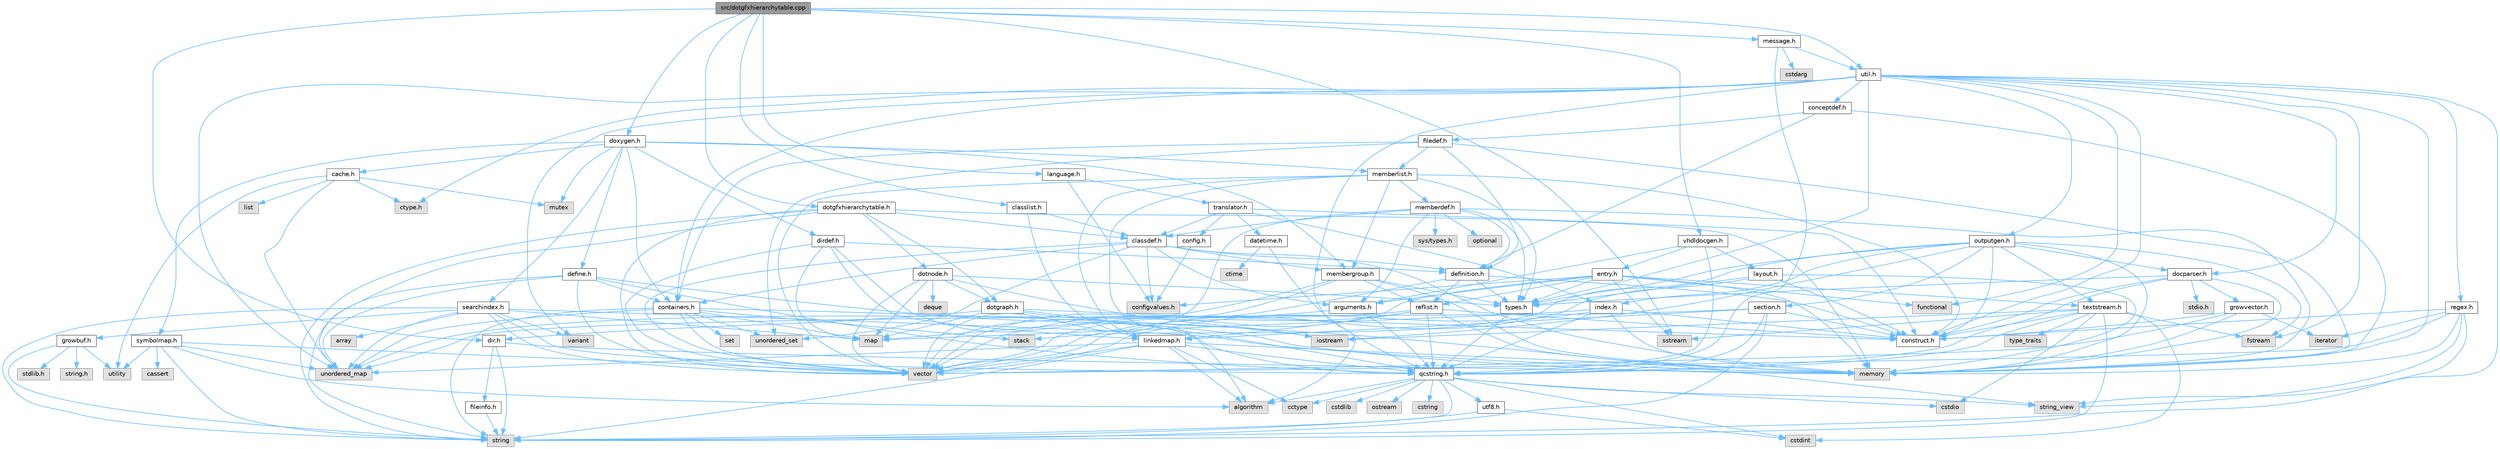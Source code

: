 digraph "src/dotgfxhierarchytable.cpp"
{
 // INTERACTIVE_SVG=YES
 // LATEX_PDF_SIZE
  bgcolor="transparent";
  edge [fontname=Helvetica,fontsize=10,labelfontname=Helvetica,labelfontsize=10];
  node [fontname=Helvetica,fontsize=10,shape=box,height=0.2,width=0.4];
  Node1 [id="Node000001",label="src/dotgfxhierarchytable.cpp",height=0.2,width=0.4,color="gray40", fillcolor="grey60", style="filled", fontcolor="black",tooltip=" "];
  Node1 -> Node2 [id="edge1_Node000001_Node000002",color="steelblue1",style="solid",tooltip=" "];
  Node2 [id="Node000002",label="sstream",height=0.2,width=0.4,color="grey60", fillcolor="#E0E0E0", style="filled",tooltip=" "];
  Node1 -> Node3 [id="edge2_Node000001_Node000003",color="steelblue1",style="solid",tooltip=" "];
  Node3 [id="Node000003",label="dotgfxhierarchytable.h",height=0.2,width=0.4,color="grey40", fillcolor="white", style="filled",URL="$d2/de7/dotgfxhierarchytable_8h.html",tooltip=" "];
  Node3 -> Node4 [id="edge3_Node000003_Node000004",color="steelblue1",style="solid",tooltip=" "];
  Node4 [id="Node000004",label="memory",height=0.2,width=0.4,color="grey60", fillcolor="#E0E0E0", style="filled",tooltip=" "];
  Node3 -> Node5 [id="edge4_Node000003_Node000005",color="steelblue1",style="solid",tooltip=" "];
  Node5 [id="Node000005",label="string",height=0.2,width=0.4,color="grey60", fillcolor="#E0E0E0", style="filled",tooltip=" "];
  Node3 -> Node6 [id="edge5_Node000003_Node000006",color="steelblue1",style="solid",tooltip=" "];
  Node6 [id="Node000006",label="unordered_map",height=0.2,width=0.4,color="grey60", fillcolor="#E0E0E0", style="filled",tooltip=" "];
  Node3 -> Node7 [id="edge6_Node000003_Node000007",color="steelblue1",style="solid",tooltip=" "];
  Node7 [id="Node000007",label="vector",height=0.2,width=0.4,color="grey60", fillcolor="#E0E0E0", style="filled",tooltip=" "];
  Node3 -> Node8 [id="edge7_Node000003_Node000008",color="steelblue1",style="solid",tooltip=" "];
  Node8 [id="Node000008",label="classdef.h",height=0.2,width=0.4,color="grey40", fillcolor="white", style="filled",URL="$d1/da6/classdef_8h.html",tooltip=" "];
  Node8 -> Node4 [id="edge8_Node000008_Node000004",color="steelblue1",style="solid",tooltip=" "];
  Node8 -> Node7 [id="edge9_Node000008_Node000007",color="steelblue1",style="solid",tooltip=" "];
  Node8 -> Node9 [id="edge10_Node000008_Node000009",color="steelblue1",style="solid",tooltip=" "];
  Node9 [id="Node000009",label="unordered_set",height=0.2,width=0.4,color="grey60", fillcolor="#E0E0E0", style="filled",tooltip=" "];
  Node8 -> Node10 [id="edge11_Node000008_Node000010",color="steelblue1",style="solid",tooltip=" "];
  Node10 [id="Node000010",label="containers.h",height=0.2,width=0.4,color="grey40", fillcolor="white", style="filled",URL="$d5/d75/containers_8h.html",tooltip=" "];
  Node10 -> Node7 [id="edge12_Node000010_Node000007",color="steelblue1",style="solid",tooltip=" "];
  Node10 -> Node5 [id="edge13_Node000010_Node000005",color="steelblue1",style="solid",tooltip=" "];
  Node10 -> Node11 [id="edge14_Node000010_Node000011",color="steelblue1",style="solid",tooltip=" "];
  Node11 [id="Node000011",label="string_view",height=0.2,width=0.4,color="grey60", fillcolor="#E0E0E0", style="filled",tooltip=" "];
  Node10 -> Node12 [id="edge15_Node000010_Node000012",color="steelblue1",style="solid",tooltip=" "];
  Node12 [id="Node000012",label="set",height=0.2,width=0.4,color="grey60", fillcolor="#E0E0E0", style="filled",tooltip=" "];
  Node10 -> Node13 [id="edge16_Node000010_Node000013",color="steelblue1",style="solid",tooltip=" "];
  Node13 [id="Node000013",label="map",height=0.2,width=0.4,color="grey60", fillcolor="#E0E0E0", style="filled",tooltip=" "];
  Node10 -> Node9 [id="edge17_Node000010_Node000009",color="steelblue1",style="solid",tooltip=" "];
  Node10 -> Node6 [id="edge18_Node000010_Node000006",color="steelblue1",style="solid",tooltip=" "];
  Node10 -> Node14 [id="edge19_Node000010_Node000014",color="steelblue1",style="solid",tooltip=" "];
  Node14 [id="Node000014",label="stack",height=0.2,width=0.4,color="grey60", fillcolor="#E0E0E0", style="filled",tooltip=" "];
  Node8 -> Node15 [id="edge20_Node000008_Node000015",color="steelblue1",style="solid",tooltip=" "];
  Node15 [id="Node000015",label="definition.h",height=0.2,width=0.4,color="grey40", fillcolor="white", style="filled",URL="$df/da1/definition_8h.html",tooltip=" "];
  Node15 -> Node7 [id="edge21_Node000015_Node000007",color="steelblue1",style="solid",tooltip=" "];
  Node15 -> Node16 [id="edge22_Node000015_Node000016",color="steelblue1",style="solid",tooltip=" "];
  Node16 [id="Node000016",label="types.h",height=0.2,width=0.4,color="grey40", fillcolor="white", style="filled",URL="$d9/d49/types_8h.html",tooltip="This file contains a number of basic enums and types."];
  Node16 -> Node17 [id="edge23_Node000016_Node000017",color="steelblue1",style="solid",tooltip=" "];
  Node17 [id="Node000017",label="qcstring.h",height=0.2,width=0.4,color="grey40", fillcolor="white", style="filled",URL="$d7/d5c/qcstring_8h.html",tooltip=" "];
  Node17 -> Node5 [id="edge24_Node000017_Node000005",color="steelblue1",style="solid",tooltip=" "];
  Node17 -> Node11 [id="edge25_Node000017_Node000011",color="steelblue1",style="solid",tooltip=" "];
  Node17 -> Node18 [id="edge26_Node000017_Node000018",color="steelblue1",style="solid",tooltip=" "];
  Node18 [id="Node000018",label="algorithm",height=0.2,width=0.4,color="grey60", fillcolor="#E0E0E0", style="filled",tooltip=" "];
  Node17 -> Node19 [id="edge27_Node000017_Node000019",color="steelblue1",style="solid",tooltip=" "];
  Node19 [id="Node000019",label="cctype",height=0.2,width=0.4,color="grey60", fillcolor="#E0E0E0", style="filled",tooltip=" "];
  Node17 -> Node20 [id="edge28_Node000017_Node000020",color="steelblue1",style="solid",tooltip=" "];
  Node20 [id="Node000020",label="cstring",height=0.2,width=0.4,color="grey60", fillcolor="#E0E0E0", style="filled",tooltip=" "];
  Node17 -> Node21 [id="edge29_Node000017_Node000021",color="steelblue1",style="solid",tooltip=" "];
  Node21 [id="Node000021",label="cstdio",height=0.2,width=0.4,color="grey60", fillcolor="#E0E0E0", style="filled",tooltip=" "];
  Node17 -> Node22 [id="edge30_Node000017_Node000022",color="steelblue1",style="solid",tooltip=" "];
  Node22 [id="Node000022",label="cstdlib",height=0.2,width=0.4,color="grey60", fillcolor="#E0E0E0", style="filled",tooltip=" "];
  Node17 -> Node23 [id="edge31_Node000017_Node000023",color="steelblue1",style="solid",tooltip=" "];
  Node23 [id="Node000023",label="cstdint",height=0.2,width=0.4,color="grey60", fillcolor="#E0E0E0", style="filled",tooltip=" "];
  Node17 -> Node24 [id="edge32_Node000017_Node000024",color="steelblue1",style="solid",tooltip=" "];
  Node24 [id="Node000024",label="ostream",height=0.2,width=0.4,color="grey60", fillcolor="#E0E0E0", style="filled",tooltip=" "];
  Node17 -> Node25 [id="edge33_Node000017_Node000025",color="steelblue1",style="solid",tooltip=" "];
  Node25 [id="Node000025",label="utf8.h",height=0.2,width=0.4,color="grey40", fillcolor="white", style="filled",URL="$db/d7c/utf8_8h.html",tooltip="Various UTF8 related helper functions."];
  Node25 -> Node23 [id="edge34_Node000025_Node000023",color="steelblue1",style="solid",tooltip=" "];
  Node25 -> Node5 [id="edge35_Node000025_Node000005",color="steelblue1",style="solid",tooltip=" "];
  Node15 -> Node26 [id="edge36_Node000015_Node000026",color="steelblue1",style="solid",tooltip=" "];
  Node26 [id="Node000026",label="reflist.h",height=0.2,width=0.4,color="grey40", fillcolor="white", style="filled",URL="$d1/d02/reflist_8h.html",tooltip=" "];
  Node26 -> Node7 [id="edge37_Node000026_Node000007",color="steelblue1",style="solid",tooltip=" "];
  Node26 -> Node6 [id="edge38_Node000026_Node000006",color="steelblue1",style="solid",tooltip=" "];
  Node26 -> Node4 [id="edge39_Node000026_Node000004",color="steelblue1",style="solid",tooltip=" "];
  Node26 -> Node17 [id="edge40_Node000026_Node000017",color="steelblue1",style="solid",tooltip=" "];
  Node26 -> Node27 [id="edge41_Node000026_Node000027",color="steelblue1",style="solid",tooltip=" "];
  Node27 [id="Node000027",label="linkedmap.h",height=0.2,width=0.4,color="grey40", fillcolor="white", style="filled",URL="$da/de1/linkedmap_8h.html",tooltip=" "];
  Node27 -> Node6 [id="edge42_Node000027_Node000006",color="steelblue1",style="solid",tooltip=" "];
  Node27 -> Node7 [id="edge43_Node000027_Node000007",color="steelblue1",style="solid",tooltip=" "];
  Node27 -> Node4 [id="edge44_Node000027_Node000004",color="steelblue1",style="solid",tooltip=" "];
  Node27 -> Node5 [id="edge45_Node000027_Node000005",color="steelblue1",style="solid",tooltip=" "];
  Node27 -> Node18 [id="edge46_Node000027_Node000018",color="steelblue1",style="solid",tooltip=" "];
  Node27 -> Node19 [id="edge47_Node000027_Node000019",color="steelblue1",style="solid",tooltip=" "];
  Node27 -> Node17 [id="edge48_Node000027_Node000017",color="steelblue1",style="solid",tooltip=" "];
  Node26 -> Node28 [id="edge49_Node000026_Node000028",color="steelblue1",style="solid",tooltip=" "];
  Node28 [id="Node000028",label="construct.h",height=0.2,width=0.4,color="grey40", fillcolor="white", style="filled",URL="$d7/dfc/construct_8h.html",tooltip=" "];
  Node15 -> Node28 [id="edge50_Node000015_Node000028",color="steelblue1",style="solid",tooltip=" "];
  Node8 -> Node29 [id="edge51_Node000008_Node000029",color="steelblue1",style="solid",tooltip=" "];
  Node29 [id="Node000029",label="arguments.h",height=0.2,width=0.4,color="grey40", fillcolor="white", style="filled",URL="$df/d9b/arguments_8h.html",tooltip=" "];
  Node29 -> Node7 [id="edge52_Node000029_Node000007",color="steelblue1",style="solid",tooltip=" "];
  Node29 -> Node17 [id="edge53_Node000029_Node000017",color="steelblue1",style="solid",tooltip=" "];
  Node8 -> Node30 [id="edge54_Node000008_Node000030",color="steelblue1",style="solid",tooltip=" "];
  Node30 [id="Node000030",label="membergroup.h",height=0.2,width=0.4,color="grey40", fillcolor="white", style="filled",URL="$d9/d11/membergroup_8h.html",tooltip=" "];
  Node30 -> Node7 [id="edge55_Node000030_Node000007",color="steelblue1",style="solid",tooltip=" "];
  Node30 -> Node13 [id="edge56_Node000030_Node000013",color="steelblue1",style="solid",tooltip=" "];
  Node30 -> Node4 [id="edge57_Node000030_Node000004",color="steelblue1",style="solid",tooltip=" "];
  Node30 -> Node16 [id="edge58_Node000030_Node000016",color="steelblue1",style="solid",tooltip=" "];
  Node30 -> Node26 [id="edge59_Node000030_Node000026",color="steelblue1",style="solid",tooltip=" "];
  Node8 -> Node31 [id="edge60_Node000008_Node000031",color="steelblue1",style="solid",tooltip=" "];
  Node31 [id="Node000031",label="configvalues.h",height=0.2,width=0.4,color="grey60", fillcolor="#E0E0E0", style="filled",tooltip=" "];
  Node3 -> Node32 [id="edge61_Node000003_Node000032",color="steelblue1",style="solid",tooltip=" "];
  Node32 [id="Node000032",label="dotgraph.h",height=0.2,width=0.4,color="grey40", fillcolor="white", style="filled",URL="$d0/daa/dotgraph_8h.html",tooltip=" "];
  Node32 -> Node33 [id="edge62_Node000032_Node000033",color="steelblue1",style="solid",tooltip=" "];
  Node33 [id="Node000033",label="iostream",height=0.2,width=0.4,color="grey60", fillcolor="#E0E0E0", style="filled",tooltip=" "];
  Node32 -> Node13 [id="edge63_Node000032_Node000013",color="steelblue1",style="solid",tooltip=" "];
  Node32 -> Node17 [id="edge64_Node000032_Node000017",color="steelblue1",style="solid",tooltip=" "];
  Node32 -> Node34 [id="edge65_Node000032_Node000034",color="steelblue1",style="solid",tooltip=" "];
  Node34 [id="Node000034",label="dir.h",height=0.2,width=0.4,color="grey40", fillcolor="white", style="filled",URL="$df/d9c/dir_8h.html",tooltip=" "];
  Node34 -> Node5 [id="edge66_Node000034_Node000005",color="steelblue1",style="solid",tooltip=" "];
  Node34 -> Node4 [id="edge67_Node000034_Node000004",color="steelblue1",style="solid",tooltip=" "];
  Node34 -> Node35 [id="edge68_Node000034_Node000035",color="steelblue1",style="solid",tooltip=" "];
  Node35 [id="Node000035",label="fileinfo.h",height=0.2,width=0.4,color="grey40", fillcolor="white", style="filled",URL="$df/d45/fileinfo_8h.html",tooltip=" "];
  Node35 -> Node5 [id="edge69_Node000035_Node000005",color="steelblue1",style="solid",tooltip=" "];
  Node32 -> Node28 [id="edge70_Node000032_Node000028",color="steelblue1",style="solid",tooltip=" "];
  Node3 -> Node36 [id="edge71_Node000003_Node000036",color="steelblue1",style="solid",tooltip=" "];
  Node36 [id="Node000036",label="dotnode.h",height=0.2,width=0.4,color="grey40", fillcolor="white", style="filled",URL="$d8/d3b/dotnode_8h.html",tooltip=" "];
  Node36 -> Node7 [id="edge72_Node000036_Node000007",color="steelblue1",style="solid",tooltip=" "];
  Node36 -> Node13 [id="edge73_Node000036_Node000013",color="steelblue1",style="solid",tooltip=" "];
  Node36 -> Node37 [id="edge74_Node000036_Node000037",color="steelblue1",style="solid",tooltip=" "];
  Node37 [id="Node000037",label="deque",height=0.2,width=0.4,color="grey60", fillcolor="#E0E0E0", style="filled",tooltip=" "];
  Node36 -> Node33 [id="edge75_Node000036_Node000033",color="steelblue1",style="solid",tooltip=" "];
  Node36 -> Node16 [id="edge76_Node000036_Node000016",color="steelblue1",style="solid",tooltip=" "];
  Node36 -> Node32 [id="edge77_Node000036_Node000032",color="steelblue1",style="solid",tooltip=" "];
  Node1 -> Node38 [id="edge78_Node000001_Node000038",color="steelblue1",style="solid",tooltip=" "];
  Node38 [id="Node000038",label="language.h",height=0.2,width=0.4,color="grey40", fillcolor="white", style="filled",URL="$d8/dce/language_8h.html",tooltip=" "];
  Node38 -> Node39 [id="edge79_Node000038_Node000039",color="steelblue1",style="solid",tooltip=" "];
  Node39 [id="Node000039",label="translator.h",height=0.2,width=0.4,color="grey40", fillcolor="white", style="filled",URL="$d9/df1/translator_8h.html",tooltip=" "];
  Node39 -> Node8 [id="edge80_Node000039_Node000008",color="steelblue1",style="solid",tooltip=" "];
  Node39 -> Node40 [id="edge81_Node000039_Node000040",color="steelblue1",style="solid",tooltip=" "];
  Node40 [id="Node000040",label="config.h",height=0.2,width=0.4,color="grey40", fillcolor="white", style="filled",URL="$db/d16/config_8h.html",tooltip=" "];
  Node40 -> Node31 [id="edge82_Node000040_Node000031",color="steelblue1",style="solid",tooltip=" "];
  Node39 -> Node41 [id="edge83_Node000039_Node000041",color="steelblue1",style="solid",tooltip=" "];
  Node41 [id="Node000041",label="datetime.h",height=0.2,width=0.4,color="grey40", fillcolor="white", style="filled",URL="$de/d1b/datetime_8h.html",tooltip=" "];
  Node41 -> Node42 [id="edge84_Node000041_Node000042",color="steelblue1",style="solid",tooltip=" "];
  Node42 [id="Node000042",label="ctime",height=0.2,width=0.4,color="grey60", fillcolor="#E0E0E0", style="filled",tooltip=" "];
  Node41 -> Node17 [id="edge85_Node000041_Node000017",color="steelblue1",style="solid",tooltip=" "];
  Node39 -> Node43 [id="edge86_Node000039_Node000043",color="steelblue1",style="solid",tooltip=" "];
  Node43 [id="Node000043",label="index.h",height=0.2,width=0.4,color="grey40", fillcolor="white", style="filled",URL="$d1/db5/index_8h.html",tooltip=" "];
  Node43 -> Node4 [id="edge87_Node000043_Node000004",color="steelblue1",style="solid",tooltip=" "];
  Node43 -> Node7 [id="edge88_Node000043_Node000007",color="steelblue1",style="solid",tooltip=" "];
  Node43 -> Node13 [id="edge89_Node000043_Node000013",color="steelblue1",style="solid",tooltip=" "];
  Node43 -> Node17 [id="edge90_Node000043_Node000017",color="steelblue1",style="solid",tooltip=" "];
  Node43 -> Node28 [id="edge91_Node000043_Node000028",color="steelblue1",style="solid",tooltip=" "];
  Node39 -> Node28 [id="edge92_Node000039_Node000028",color="steelblue1",style="solid",tooltip=" "];
  Node38 -> Node31 [id="edge93_Node000038_Node000031",color="steelblue1",style="solid",tooltip=" "];
  Node1 -> Node44 [id="edge94_Node000001_Node000044",color="steelblue1",style="solid",tooltip=" "];
  Node44 [id="Node000044",label="util.h",height=0.2,width=0.4,color="grey40", fillcolor="white", style="filled",URL="$d8/d3c/util_8h.html",tooltip="A bunch of utility functions."];
  Node44 -> Node4 [id="edge95_Node000044_Node000004",color="steelblue1",style="solid",tooltip=" "];
  Node44 -> Node6 [id="edge96_Node000044_Node000006",color="steelblue1",style="solid",tooltip=" "];
  Node44 -> Node18 [id="edge97_Node000044_Node000018",color="steelblue1",style="solid",tooltip=" "];
  Node44 -> Node45 [id="edge98_Node000044_Node000045",color="steelblue1",style="solid",tooltip=" "];
  Node45 [id="Node000045",label="functional",height=0.2,width=0.4,color="grey60", fillcolor="#E0E0E0", style="filled",tooltip=" "];
  Node44 -> Node46 [id="edge99_Node000044_Node000046",color="steelblue1",style="solid",tooltip=" "];
  Node46 [id="Node000046",label="fstream",height=0.2,width=0.4,color="grey60", fillcolor="#E0E0E0", style="filled",tooltip=" "];
  Node44 -> Node47 [id="edge100_Node000044_Node000047",color="steelblue1",style="solid",tooltip=" "];
  Node47 [id="Node000047",label="variant",height=0.2,width=0.4,color="grey60", fillcolor="#E0E0E0", style="filled",tooltip=" "];
  Node44 -> Node11 [id="edge101_Node000044_Node000011",color="steelblue1",style="solid",tooltip=" "];
  Node44 -> Node48 [id="edge102_Node000044_Node000048",color="steelblue1",style="solid",tooltip=" "];
  Node48 [id="Node000048",label="ctype.h",height=0.2,width=0.4,color="grey60", fillcolor="#E0E0E0", style="filled",tooltip=" "];
  Node44 -> Node16 [id="edge103_Node000044_Node000016",color="steelblue1",style="solid",tooltip=" "];
  Node44 -> Node49 [id="edge104_Node000044_Node000049",color="steelblue1",style="solid",tooltip=" "];
  Node49 [id="Node000049",label="docparser.h",height=0.2,width=0.4,color="grey40", fillcolor="white", style="filled",URL="$de/d9c/docparser_8h.html",tooltip=" "];
  Node49 -> Node50 [id="edge105_Node000049_Node000050",color="steelblue1",style="solid",tooltip=" "];
  Node50 [id="Node000050",label="stdio.h",height=0.2,width=0.4,color="grey60", fillcolor="#E0E0E0", style="filled",tooltip=" "];
  Node49 -> Node4 [id="edge106_Node000049_Node000004",color="steelblue1",style="solid",tooltip=" "];
  Node49 -> Node17 [id="edge107_Node000049_Node000017",color="steelblue1",style="solid",tooltip=" "];
  Node49 -> Node51 [id="edge108_Node000049_Node000051",color="steelblue1",style="solid",tooltip=" "];
  Node51 [id="Node000051",label="growvector.h",height=0.2,width=0.4,color="grey40", fillcolor="white", style="filled",URL="$d7/d50/growvector_8h.html",tooltip=" "];
  Node51 -> Node7 [id="edge109_Node000051_Node000007",color="steelblue1",style="solid",tooltip=" "];
  Node51 -> Node4 [id="edge110_Node000051_Node000004",color="steelblue1",style="solid",tooltip=" "];
  Node51 -> Node52 [id="edge111_Node000051_Node000052",color="steelblue1",style="solid",tooltip=" "];
  Node52 [id="Node000052",label="iterator",height=0.2,width=0.4,color="grey60", fillcolor="#E0E0E0", style="filled",tooltip=" "];
  Node51 -> Node28 [id="edge112_Node000051_Node000028",color="steelblue1",style="solid",tooltip=" "];
  Node49 -> Node28 [id="edge113_Node000049_Node000028",color="steelblue1",style="solid",tooltip=" "];
  Node49 -> Node16 [id="edge114_Node000049_Node000016",color="steelblue1",style="solid",tooltip=" "];
  Node44 -> Node10 [id="edge115_Node000044_Node000010",color="steelblue1",style="solid",tooltip=" "];
  Node44 -> Node53 [id="edge116_Node000044_Node000053",color="steelblue1",style="solid",tooltip=" "];
  Node53 [id="Node000053",label="outputgen.h",height=0.2,width=0.4,color="grey40", fillcolor="white", style="filled",URL="$df/d06/outputgen_8h.html",tooltip=" "];
  Node53 -> Node4 [id="edge117_Node000053_Node000004",color="steelblue1",style="solid",tooltip=" "];
  Node53 -> Node14 [id="edge118_Node000053_Node000014",color="steelblue1",style="solid",tooltip=" "];
  Node53 -> Node33 [id="edge119_Node000053_Node000033",color="steelblue1",style="solid",tooltip=" "];
  Node53 -> Node46 [id="edge120_Node000053_Node000046",color="steelblue1",style="solid",tooltip=" "];
  Node53 -> Node16 [id="edge121_Node000053_Node000016",color="steelblue1",style="solid",tooltip=" "];
  Node53 -> Node43 [id="edge122_Node000053_Node000043",color="steelblue1",style="solid",tooltip=" "];
  Node53 -> Node54 [id="edge123_Node000053_Node000054",color="steelblue1",style="solid",tooltip=" "];
  Node54 [id="Node000054",label="section.h",height=0.2,width=0.4,color="grey40", fillcolor="white", style="filled",URL="$d1/d2a/section_8h.html",tooltip=" "];
  Node54 -> Node5 [id="edge124_Node000054_Node000005",color="steelblue1",style="solid",tooltip=" "];
  Node54 -> Node6 [id="edge125_Node000054_Node000006",color="steelblue1",style="solid",tooltip=" "];
  Node54 -> Node17 [id="edge126_Node000054_Node000017",color="steelblue1",style="solid",tooltip=" "];
  Node54 -> Node27 [id="edge127_Node000054_Node000027",color="steelblue1",style="solid",tooltip=" "];
  Node54 -> Node28 [id="edge128_Node000054_Node000028",color="steelblue1",style="solid",tooltip=" "];
  Node53 -> Node55 [id="edge129_Node000053_Node000055",color="steelblue1",style="solid",tooltip=" "];
  Node55 [id="Node000055",label="textstream.h",height=0.2,width=0.4,color="grey40", fillcolor="white", style="filled",URL="$d4/d7d/textstream_8h.html",tooltip=" "];
  Node55 -> Node5 [id="edge130_Node000055_Node000005",color="steelblue1",style="solid",tooltip=" "];
  Node55 -> Node33 [id="edge131_Node000055_Node000033",color="steelblue1",style="solid",tooltip=" "];
  Node55 -> Node2 [id="edge132_Node000055_Node000002",color="steelblue1",style="solid",tooltip=" "];
  Node55 -> Node23 [id="edge133_Node000055_Node000023",color="steelblue1",style="solid",tooltip=" "];
  Node55 -> Node21 [id="edge134_Node000055_Node000021",color="steelblue1",style="solid",tooltip=" "];
  Node55 -> Node46 [id="edge135_Node000055_Node000046",color="steelblue1",style="solid",tooltip=" "];
  Node55 -> Node56 [id="edge136_Node000055_Node000056",color="steelblue1",style="solid",tooltip=" "];
  Node56 [id="Node000056",label="type_traits",height=0.2,width=0.4,color="grey60", fillcolor="#E0E0E0", style="filled",tooltip=" "];
  Node55 -> Node17 [id="edge137_Node000055_Node000017",color="steelblue1",style="solid",tooltip=" "];
  Node55 -> Node28 [id="edge138_Node000055_Node000028",color="steelblue1",style="solid",tooltip=" "];
  Node53 -> Node49 [id="edge139_Node000053_Node000049",color="steelblue1",style="solid",tooltip=" "];
  Node53 -> Node28 [id="edge140_Node000053_Node000028",color="steelblue1",style="solid",tooltip=" "];
  Node44 -> Node57 [id="edge141_Node000044_Node000057",color="steelblue1",style="solid",tooltip=" "];
  Node57 [id="Node000057",label="regex.h",height=0.2,width=0.4,color="grey40", fillcolor="white", style="filled",URL="$d1/d21/regex_8h.html",tooltip=" "];
  Node57 -> Node4 [id="edge142_Node000057_Node000004",color="steelblue1",style="solid",tooltip=" "];
  Node57 -> Node5 [id="edge143_Node000057_Node000005",color="steelblue1",style="solid",tooltip=" "];
  Node57 -> Node11 [id="edge144_Node000057_Node000011",color="steelblue1",style="solid",tooltip=" "];
  Node57 -> Node7 [id="edge145_Node000057_Node000007",color="steelblue1",style="solid",tooltip=" "];
  Node57 -> Node52 [id="edge146_Node000057_Node000052",color="steelblue1",style="solid",tooltip=" "];
  Node57 -> Node28 [id="edge147_Node000057_Node000028",color="steelblue1",style="solid",tooltip=" "];
  Node44 -> Node58 [id="edge148_Node000044_Node000058",color="steelblue1",style="solid",tooltip=" "];
  Node58 [id="Node000058",label="conceptdef.h",height=0.2,width=0.4,color="grey40", fillcolor="white", style="filled",URL="$da/df1/conceptdef_8h.html",tooltip=" "];
  Node58 -> Node4 [id="edge149_Node000058_Node000004",color="steelblue1",style="solid",tooltip=" "];
  Node58 -> Node15 [id="edge150_Node000058_Node000015",color="steelblue1",style="solid",tooltip=" "];
  Node58 -> Node59 [id="edge151_Node000058_Node000059",color="steelblue1",style="solid",tooltip=" "];
  Node59 [id="Node000059",label="filedef.h",height=0.2,width=0.4,color="grey40", fillcolor="white", style="filled",URL="$d4/d3a/filedef_8h.html",tooltip=" "];
  Node59 -> Node4 [id="edge152_Node000059_Node000004",color="steelblue1",style="solid",tooltip=" "];
  Node59 -> Node9 [id="edge153_Node000059_Node000009",color="steelblue1",style="solid",tooltip=" "];
  Node59 -> Node15 [id="edge154_Node000059_Node000015",color="steelblue1",style="solid",tooltip=" "];
  Node59 -> Node60 [id="edge155_Node000059_Node000060",color="steelblue1",style="solid",tooltip=" "];
  Node60 [id="Node000060",label="memberlist.h",height=0.2,width=0.4,color="grey40", fillcolor="white", style="filled",URL="$dd/d78/memberlist_8h.html",tooltip=" "];
  Node60 -> Node7 [id="edge156_Node000060_Node000007",color="steelblue1",style="solid",tooltip=" "];
  Node60 -> Node18 [id="edge157_Node000060_Node000018",color="steelblue1",style="solid",tooltip=" "];
  Node60 -> Node61 [id="edge158_Node000060_Node000061",color="steelblue1",style="solid",tooltip=" "];
  Node61 [id="Node000061",label="memberdef.h",height=0.2,width=0.4,color="grey40", fillcolor="white", style="filled",URL="$d4/d46/memberdef_8h.html",tooltip=" "];
  Node61 -> Node7 [id="edge159_Node000061_Node000007",color="steelblue1",style="solid",tooltip=" "];
  Node61 -> Node4 [id="edge160_Node000061_Node000004",color="steelblue1",style="solid",tooltip=" "];
  Node61 -> Node62 [id="edge161_Node000061_Node000062",color="steelblue1",style="solid",tooltip=" "];
  Node62 [id="Node000062",label="optional",height=0.2,width=0.4,color="grey60", fillcolor="#E0E0E0", style="filled",tooltip=" "];
  Node61 -> Node63 [id="edge162_Node000061_Node000063",color="steelblue1",style="solid",tooltip=" "];
  Node63 [id="Node000063",label="sys/types.h",height=0.2,width=0.4,color="grey60", fillcolor="#E0E0E0", style="filled",tooltip=" "];
  Node61 -> Node16 [id="edge163_Node000061_Node000016",color="steelblue1",style="solid",tooltip=" "];
  Node61 -> Node15 [id="edge164_Node000061_Node000015",color="steelblue1",style="solid",tooltip=" "];
  Node61 -> Node29 [id="edge165_Node000061_Node000029",color="steelblue1",style="solid",tooltip=" "];
  Node61 -> Node8 [id="edge166_Node000061_Node000008",color="steelblue1",style="solid",tooltip=" "];
  Node60 -> Node27 [id="edge167_Node000060_Node000027",color="steelblue1",style="solid",tooltip=" "];
  Node60 -> Node16 [id="edge168_Node000060_Node000016",color="steelblue1",style="solid",tooltip=" "];
  Node60 -> Node30 [id="edge169_Node000060_Node000030",color="steelblue1",style="solid",tooltip=" "];
  Node60 -> Node28 [id="edge170_Node000060_Node000028",color="steelblue1",style="solid",tooltip=" "];
  Node59 -> Node10 [id="edge171_Node000059_Node000010",color="steelblue1",style="solid",tooltip=" "];
  Node44 -> Node28 [id="edge172_Node000044_Node000028",color="steelblue1",style="solid",tooltip=" "];
  Node1 -> Node64 [id="edge173_Node000001_Node000064",color="steelblue1",style="solid",tooltip=" "];
  Node64 [id="Node000064",label="message.h",height=0.2,width=0.4,color="grey40", fillcolor="white", style="filled",URL="$d2/d0d/message_8h.html",tooltip=" "];
  Node64 -> Node65 [id="edge174_Node000064_Node000065",color="steelblue1",style="solid",tooltip=" "];
  Node65 [id="Node000065",label="cstdarg",height=0.2,width=0.4,color="grey60", fillcolor="#E0E0E0", style="filled",tooltip=" "];
  Node64 -> Node17 [id="edge175_Node000064_Node000017",color="steelblue1",style="solid",tooltip=" "];
  Node64 -> Node44 [id="edge176_Node000064_Node000044",color="steelblue1",style="solid",tooltip=" "];
  Node1 -> Node66 [id="edge177_Node000001_Node000066",color="steelblue1",style="solid",tooltip=" "];
  Node66 [id="Node000066",label="doxygen.h",height=0.2,width=0.4,color="grey40", fillcolor="white", style="filled",URL="$d1/da1/doxygen_8h.html",tooltip=" "];
  Node66 -> Node67 [id="edge178_Node000066_Node000067",color="steelblue1",style="solid",tooltip=" "];
  Node67 [id="Node000067",label="mutex",height=0.2,width=0.4,color="grey60", fillcolor="#E0E0E0", style="filled",tooltip=" "];
  Node66 -> Node10 [id="edge179_Node000066_Node000010",color="steelblue1",style="solid",tooltip=" "];
  Node66 -> Node30 [id="edge180_Node000066_Node000030",color="steelblue1",style="solid",tooltip=" "];
  Node66 -> Node68 [id="edge181_Node000066_Node000068",color="steelblue1",style="solid",tooltip=" "];
  Node68 [id="Node000068",label="dirdef.h",height=0.2,width=0.4,color="grey40", fillcolor="white", style="filled",URL="$d6/d15/dirdef_8h.html",tooltip=" "];
  Node68 -> Node7 [id="edge182_Node000068_Node000007",color="steelblue1",style="solid",tooltip=" "];
  Node68 -> Node13 [id="edge183_Node000068_Node000013",color="steelblue1",style="solid",tooltip=" "];
  Node68 -> Node17 [id="edge184_Node000068_Node000017",color="steelblue1",style="solid",tooltip=" "];
  Node68 -> Node27 [id="edge185_Node000068_Node000027",color="steelblue1",style="solid",tooltip=" "];
  Node68 -> Node15 [id="edge186_Node000068_Node000015",color="steelblue1",style="solid",tooltip=" "];
  Node66 -> Node60 [id="edge187_Node000066_Node000060",color="steelblue1",style="solid",tooltip=" "];
  Node66 -> Node69 [id="edge188_Node000066_Node000069",color="steelblue1",style="solid",tooltip=" "];
  Node69 [id="Node000069",label="define.h",height=0.2,width=0.4,color="grey40", fillcolor="white", style="filled",URL="$df/d67/define_8h.html",tooltip=" "];
  Node69 -> Node7 [id="edge189_Node000069_Node000007",color="steelblue1",style="solid",tooltip=" "];
  Node69 -> Node4 [id="edge190_Node000069_Node000004",color="steelblue1",style="solid",tooltip=" "];
  Node69 -> Node5 [id="edge191_Node000069_Node000005",color="steelblue1",style="solid",tooltip=" "];
  Node69 -> Node6 [id="edge192_Node000069_Node000006",color="steelblue1",style="solid",tooltip=" "];
  Node69 -> Node17 [id="edge193_Node000069_Node000017",color="steelblue1",style="solid",tooltip=" "];
  Node69 -> Node10 [id="edge194_Node000069_Node000010",color="steelblue1",style="solid",tooltip=" "];
  Node66 -> Node70 [id="edge195_Node000066_Node000070",color="steelblue1",style="solid",tooltip=" "];
  Node70 [id="Node000070",label="cache.h",height=0.2,width=0.4,color="grey40", fillcolor="white", style="filled",URL="$d3/d26/cache_8h.html",tooltip=" "];
  Node70 -> Node71 [id="edge196_Node000070_Node000071",color="steelblue1",style="solid",tooltip=" "];
  Node71 [id="Node000071",label="list",height=0.2,width=0.4,color="grey60", fillcolor="#E0E0E0", style="filled",tooltip=" "];
  Node70 -> Node6 [id="edge197_Node000070_Node000006",color="steelblue1",style="solid",tooltip=" "];
  Node70 -> Node67 [id="edge198_Node000070_Node000067",color="steelblue1",style="solid",tooltip=" "];
  Node70 -> Node72 [id="edge199_Node000070_Node000072",color="steelblue1",style="solid",tooltip=" "];
  Node72 [id="Node000072",label="utility",height=0.2,width=0.4,color="grey60", fillcolor="#E0E0E0", style="filled",tooltip=" "];
  Node70 -> Node48 [id="edge200_Node000070_Node000048",color="steelblue1",style="solid",tooltip=" "];
  Node66 -> Node73 [id="edge201_Node000066_Node000073",color="steelblue1",style="solid",tooltip=" "];
  Node73 [id="Node000073",label="symbolmap.h",height=0.2,width=0.4,color="grey40", fillcolor="white", style="filled",URL="$d7/ddd/symbolmap_8h.html",tooltip=" "];
  Node73 -> Node18 [id="edge202_Node000073_Node000018",color="steelblue1",style="solid",tooltip=" "];
  Node73 -> Node6 [id="edge203_Node000073_Node000006",color="steelblue1",style="solid",tooltip=" "];
  Node73 -> Node7 [id="edge204_Node000073_Node000007",color="steelblue1",style="solid",tooltip=" "];
  Node73 -> Node5 [id="edge205_Node000073_Node000005",color="steelblue1",style="solid",tooltip=" "];
  Node73 -> Node72 [id="edge206_Node000073_Node000072",color="steelblue1",style="solid",tooltip=" "];
  Node73 -> Node74 [id="edge207_Node000073_Node000074",color="steelblue1",style="solid",tooltip=" "];
  Node74 [id="Node000074",label="cassert",height=0.2,width=0.4,color="grey60", fillcolor="#E0E0E0", style="filled",tooltip=" "];
  Node66 -> Node75 [id="edge208_Node000066_Node000075",color="steelblue1",style="solid",tooltip=" "];
  Node75 [id="Node000075",label="searchindex.h",height=0.2,width=0.4,color="grey40", fillcolor="white", style="filled",URL="$de/d07/searchindex_8h.html",tooltip="Web server based search engine."];
  Node75 -> Node4 [id="edge209_Node000075_Node000004",color="steelblue1",style="solid",tooltip=" "];
  Node75 -> Node7 [id="edge210_Node000075_Node000007",color="steelblue1",style="solid",tooltip=" "];
  Node75 -> Node13 [id="edge211_Node000075_Node000013",color="steelblue1",style="solid",tooltip=" "];
  Node75 -> Node6 [id="edge212_Node000075_Node000006",color="steelblue1",style="solid",tooltip=" "];
  Node75 -> Node5 [id="edge213_Node000075_Node000005",color="steelblue1",style="solid",tooltip=" "];
  Node75 -> Node76 [id="edge214_Node000075_Node000076",color="steelblue1",style="solid",tooltip=" "];
  Node76 [id="Node000076",label="array",height=0.2,width=0.4,color="grey60", fillcolor="#E0E0E0", style="filled",tooltip=" "];
  Node75 -> Node47 [id="edge215_Node000075_Node000047",color="steelblue1",style="solid",tooltip=" "];
  Node75 -> Node17 [id="edge216_Node000075_Node000017",color="steelblue1",style="solid",tooltip=" "];
  Node75 -> Node77 [id="edge217_Node000075_Node000077",color="steelblue1",style="solid",tooltip=" "];
  Node77 [id="Node000077",label="growbuf.h",height=0.2,width=0.4,color="grey40", fillcolor="white", style="filled",URL="$dd/d72/growbuf_8h.html",tooltip=" "];
  Node77 -> Node72 [id="edge218_Node000077_Node000072",color="steelblue1",style="solid",tooltip=" "];
  Node77 -> Node78 [id="edge219_Node000077_Node000078",color="steelblue1",style="solid",tooltip=" "];
  Node78 [id="Node000078",label="stdlib.h",height=0.2,width=0.4,color="grey60", fillcolor="#E0E0E0", style="filled",tooltip=" "];
  Node77 -> Node79 [id="edge220_Node000077_Node000079",color="steelblue1",style="solid",tooltip=" "];
  Node79 [id="Node000079",label="string.h",height=0.2,width=0.4,color="grey60", fillcolor="#E0E0E0", style="filled",tooltip=" "];
  Node77 -> Node5 [id="edge221_Node000077_Node000005",color="steelblue1",style="solid",tooltip=" "];
  Node1 -> Node80 [id="edge222_Node000001_Node000080",color="steelblue1",style="solid",tooltip=" "];
  Node80 [id="Node000080",label="classlist.h",height=0.2,width=0.4,color="grey40", fillcolor="white", style="filled",URL="$d2/df8/classlist_8h.html",tooltip=" "];
  Node80 -> Node27 [id="edge223_Node000080_Node000027",color="steelblue1",style="solid",tooltip=" "];
  Node80 -> Node8 [id="edge224_Node000080_Node000008",color="steelblue1",style="solid",tooltip=" "];
  Node1 -> Node34 [id="edge225_Node000001_Node000034",color="steelblue1",style="solid",tooltip=" "];
  Node1 -> Node81 [id="edge226_Node000001_Node000081",color="steelblue1",style="solid",tooltip=" "];
  Node81 [id="Node000081",label="vhdldocgen.h",height=0.2,width=0.4,color="grey40", fillcolor="white", style="filled",URL="$dd/dec/vhdldocgen_8h.html",tooltip=" "];
  Node81 -> Node17 [id="edge227_Node000081_Node000017",color="steelblue1",style="solid",tooltip=" "];
  Node81 -> Node82 [id="edge228_Node000081_Node000082",color="steelblue1",style="solid",tooltip=" "];
  Node82 [id="Node000082",label="layout.h",height=0.2,width=0.4,color="grey40", fillcolor="white", style="filled",URL="$db/d51/layout_8h.html",tooltip=" "];
  Node82 -> Node4 [id="edge229_Node000082_Node000004",color="steelblue1",style="solid",tooltip=" "];
  Node82 -> Node7 [id="edge230_Node000082_Node000007",color="steelblue1",style="solid",tooltip=" "];
  Node82 -> Node16 [id="edge231_Node000082_Node000016",color="steelblue1",style="solid",tooltip=" "];
  Node82 -> Node28 [id="edge232_Node000082_Node000028",color="steelblue1",style="solid",tooltip=" "];
  Node81 -> Node29 [id="edge233_Node000081_Node000029",color="steelblue1",style="solid",tooltip=" "];
  Node81 -> Node83 [id="edge234_Node000081_Node000083",color="steelblue1",style="solid",tooltip=" "];
  Node83 [id="Node000083",label="entry.h",height=0.2,width=0.4,color="grey40", fillcolor="white", style="filled",URL="$d1/dc6/entry_8h.html",tooltip=" "];
  Node83 -> Node7 [id="edge235_Node000083_Node000007",color="steelblue1",style="solid",tooltip=" "];
  Node83 -> Node4 [id="edge236_Node000083_Node000004",color="steelblue1",style="solid",tooltip=" "];
  Node83 -> Node2 [id="edge237_Node000083_Node000002",color="steelblue1",style="solid",tooltip=" "];
  Node83 -> Node45 [id="edge238_Node000083_Node000045",color="steelblue1",style="solid",tooltip=" "];
  Node83 -> Node16 [id="edge239_Node000083_Node000016",color="steelblue1",style="solid",tooltip=" "];
  Node83 -> Node29 [id="edge240_Node000083_Node000029",color="steelblue1",style="solid",tooltip=" "];
  Node83 -> Node26 [id="edge241_Node000083_Node000026",color="steelblue1",style="solid",tooltip=" "];
  Node83 -> Node55 [id="edge242_Node000083_Node000055",color="steelblue1",style="solid",tooltip=" "];
  Node83 -> Node31 [id="edge243_Node000083_Node000031",color="steelblue1",style="solid",tooltip=" "];
}
